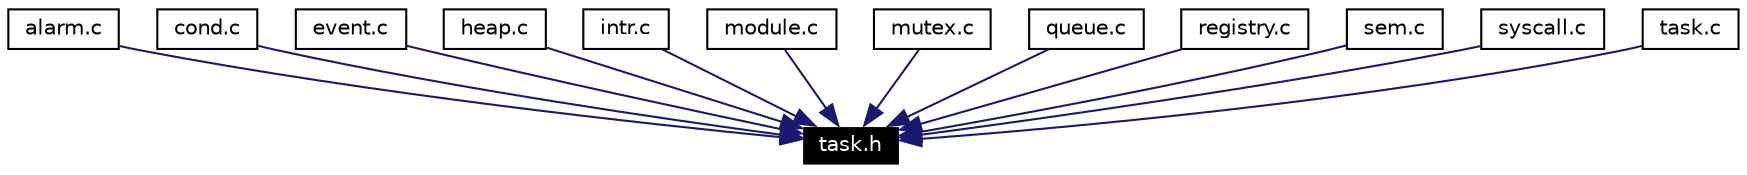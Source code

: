 digraph G
{
  edge [fontname="Helvetica",fontsize=10,labelfontname="Helvetica",labelfontsize=10];
  node [fontname="Helvetica",fontsize=10,shape=record];
  Node1 [label="task.h",height=0.2,width=0.4,color="white", fillcolor="black", style="filled" fontcolor="white"];
  Node2 -> Node1 [color="midnightblue",fontsize=10,style="solid",fontname="Helvetica"];
  Node2 [label="alarm.c",height=0.2,width=0.4,color="black",URL="$alarm_8c.html"];
  Node3 -> Node1 [color="midnightblue",fontsize=10,style="solid",fontname="Helvetica"];
  Node3 [label="cond.c",height=0.2,width=0.4,color="black",URL="$cond_8c.html"];
  Node4 -> Node1 [color="midnightblue",fontsize=10,style="solid",fontname="Helvetica"];
  Node4 [label="event.c",height=0.2,width=0.4,color="black",URL="$event_8c.html"];
  Node5 -> Node1 [color="midnightblue",fontsize=10,style="solid",fontname="Helvetica"];
  Node5 [label="heap.c",height=0.2,width=0.4,color="black",URL="$skins_2rtai_2heap_8c.html"];
  Node6 -> Node1 [color="midnightblue",fontsize=10,style="solid",fontname="Helvetica"];
  Node6 [label="intr.c",height=0.2,width=0.4,color="black",URL="$skins_2rtai_2intr_8c.html"];
  Node7 -> Node1 [color="midnightblue",fontsize=10,style="solid",fontname="Helvetica"];
  Node7 [label="module.c",height=0.2,width=0.4,color="black",URL="$skins_2rtai_2module_8c.html"];
  Node8 -> Node1 [color="midnightblue",fontsize=10,style="solid",fontname="Helvetica"];
  Node8 [label="mutex.c",height=0.2,width=0.4,color="black",URL="$mutex_8c.html"];
  Node9 -> Node1 [color="midnightblue",fontsize=10,style="solid",fontname="Helvetica"];
  Node9 [label="queue.c",height=0.2,width=0.4,color="black",URL="$queue_8c.html"];
  Node10 -> Node1 [color="midnightblue",fontsize=10,style="solid",fontname="Helvetica"];
  Node10 [label="registry.c",height=0.2,width=0.4,color="black",URL="$registry_8c.html"];
  Node11 -> Node1 [color="midnightblue",fontsize=10,style="solid",fontname="Helvetica"];
  Node11 [label="sem.c",height=0.2,width=0.4,color="black",URL="$sem_8c.html"];
  Node12 -> Node1 [color="midnightblue",fontsize=10,style="solid",fontname="Helvetica"];
  Node12 [label="syscall.c",height=0.2,width=0.4,color="black",URL="$syscall_8c.html"];
  Node13 -> Node1 [color="midnightblue",fontsize=10,style="solid",fontname="Helvetica"];
  Node13 [label="task.c",height=0.2,width=0.4,color="black",URL="$task_8c.html"];
}
